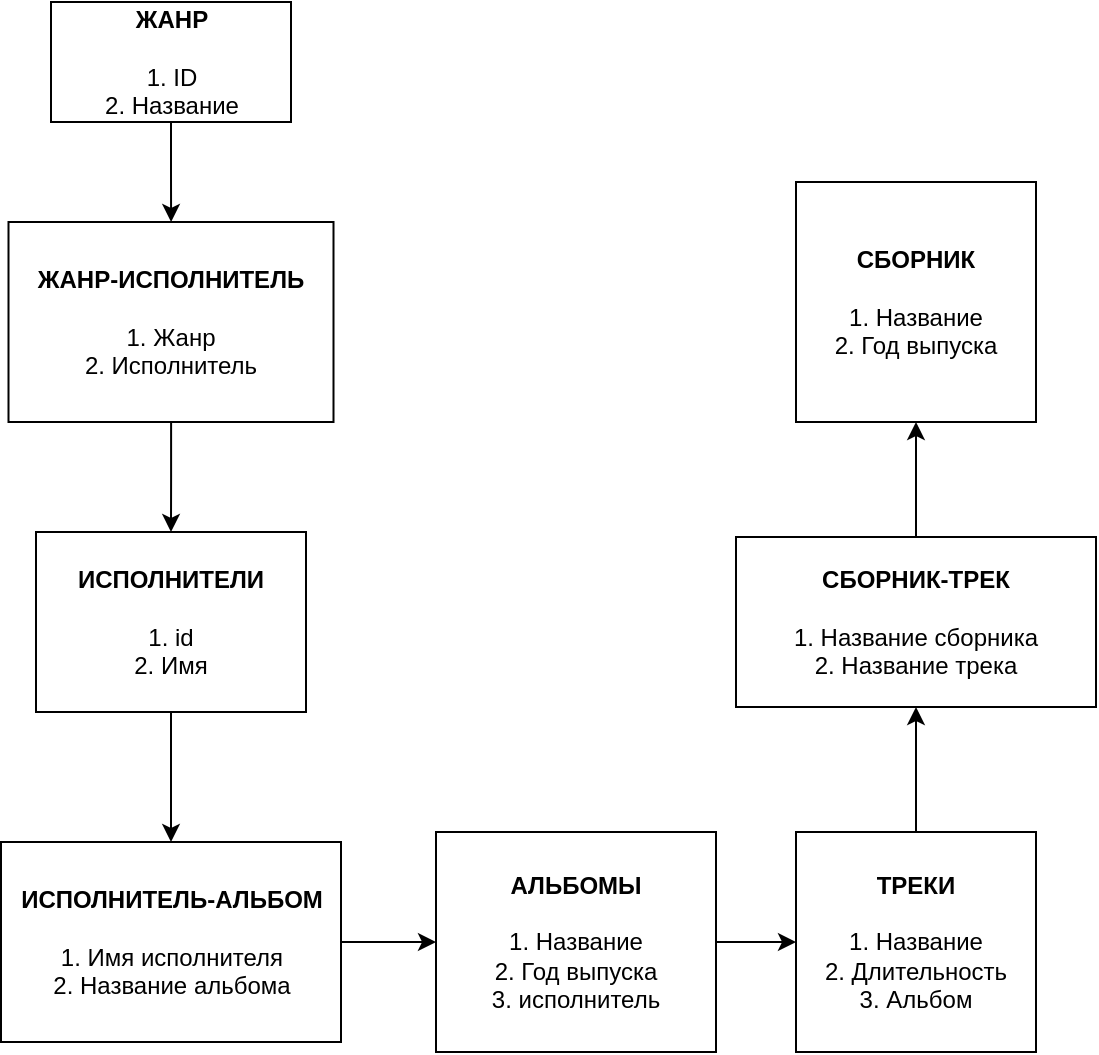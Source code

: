<mxfile version="24.0.4" type="device">
  <diagram name="Страница — 1" id="dW-wqM3ZpH82boq5X5AG">
    <mxGraphModel dx="848" dy="567" grid="1" gridSize="10" guides="1" tooltips="1" connect="1" arrows="1" fold="1" page="1" pageScale="1" pageWidth="827" pageHeight="1169" math="0" shadow="0">
      <root>
        <mxCell id="0" />
        <mxCell id="1" parent="0" />
        <mxCell id="WZtpzyOW7Rg3mdRSGwb5-22" value="" style="edgeStyle=orthogonalEdgeStyle;rounded=0;orthogonalLoop=1;jettySize=auto;html=1;" edge="1" parent="1" source="WZtpzyOW7Rg3mdRSGwb5-9" target="WZtpzyOW7Rg3mdRSGwb5-15">
          <mxGeometry relative="1" as="geometry" />
        </mxCell>
        <mxCell id="WZtpzyOW7Rg3mdRSGwb5-9" value="&lt;b&gt;ЖАНР&lt;/b&gt;&lt;div&gt;&lt;br&gt;&lt;/div&gt;&lt;div&gt;1. ID&lt;/div&gt;&lt;div&gt;2. Название&lt;/div&gt;" style="rounded=0;whiteSpace=wrap;html=1;" vertex="1" parent="1">
          <mxGeometry x="97.5" y="130" width="120" height="60" as="geometry" />
        </mxCell>
        <mxCell id="WZtpzyOW7Rg3mdRSGwb5-20" value="" style="edgeStyle=orthogonalEdgeStyle;rounded=0;orthogonalLoop=1;jettySize=auto;html=1;" edge="1" parent="1" source="WZtpzyOW7Rg3mdRSGwb5-11" target="WZtpzyOW7Rg3mdRSGwb5-18">
          <mxGeometry relative="1" as="geometry" />
        </mxCell>
        <mxCell id="WZtpzyOW7Rg3mdRSGwb5-11" value="&lt;b&gt;ИСПОЛНИТЕЛИ&lt;/b&gt;&lt;div&gt;&lt;br&gt;&lt;/div&gt;&lt;div&gt;1. id&lt;/div&gt;&lt;div&gt;2. Имя&lt;/div&gt;" style="rounded=0;whiteSpace=wrap;html=1;" vertex="1" parent="1">
          <mxGeometry x="90" y="395" width="135" height="90" as="geometry" />
        </mxCell>
        <mxCell id="WZtpzyOW7Rg3mdRSGwb5-12" value="" style="edgeStyle=orthogonalEdgeStyle;rounded=0;orthogonalLoop=1;jettySize=auto;html=1;" edge="1" parent="1" source="WZtpzyOW7Rg3mdRSGwb5-13" target="WZtpzyOW7Rg3mdRSGwb5-14">
          <mxGeometry relative="1" as="geometry" />
        </mxCell>
        <mxCell id="WZtpzyOW7Rg3mdRSGwb5-13" value="&lt;b&gt;АЛЬБОМЫ&lt;/b&gt;&lt;div&gt;&lt;br&gt;&lt;/div&gt;&lt;div&gt;1. Название&lt;/div&gt;&lt;div&gt;2. Год выпуска&lt;/div&gt;&lt;div&gt;3. исполнитель&lt;/div&gt;" style="rounded=0;whiteSpace=wrap;html=1;" vertex="1" parent="1">
          <mxGeometry x="290" y="545" width="140" height="110" as="geometry" />
        </mxCell>
        <mxCell id="WZtpzyOW7Rg3mdRSGwb5-25" value="" style="edgeStyle=orthogonalEdgeStyle;rounded=0;orthogonalLoop=1;jettySize=auto;html=1;" edge="1" parent="1" source="WZtpzyOW7Rg3mdRSGwb5-14" target="WZtpzyOW7Rg3mdRSGwb5-24">
          <mxGeometry relative="1" as="geometry" />
        </mxCell>
        <mxCell id="WZtpzyOW7Rg3mdRSGwb5-14" value="&lt;b&gt;ТРЕКИ&lt;/b&gt;&lt;div&gt;&lt;br&gt;&lt;/div&gt;&lt;div&gt;1. Название&lt;/div&gt;&lt;div&gt;2. Длительность&lt;/div&gt;&lt;div&gt;3. Альбом&lt;/div&gt;" style="rounded=0;whiteSpace=wrap;html=1;" vertex="1" parent="1">
          <mxGeometry x="470" y="545" width="120" height="110" as="geometry" />
        </mxCell>
        <mxCell id="WZtpzyOW7Rg3mdRSGwb5-17" value="" style="edgeStyle=orthogonalEdgeStyle;rounded=0;orthogonalLoop=1;jettySize=auto;html=1;" edge="1" parent="1" source="WZtpzyOW7Rg3mdRSGwb5-15" target="WZtpzyOW7Rg3mdRSGwb5-11">
          <mxGeometry relative="1" as="geometry" />
        </mxCell>
        <mxCell id="WZtpzyOW7Rg3mdRSGwb5-15" value="&lt;b&gt;ЖАНР-ИСПОЛНИТЕЛЬ&lt;/b&gt;&lt;br&gt;&lt;div&gt;&lt;br&gt;&lt;/div&gt;&lt;div&gt;1. Жанр&lt;/div&gt;&lt;div&gt;2. Исполнитель&lt;/div&gt;" style="rounded=0;whiteSpace=wrap;html=1;" vertex="1" parent="1">
          <mxGeometry x="76.25" y="240" width="162.5" height="100" as="geometry" />
        </mxCell>
        <mxCell id="WZtpzyOW7Rg3mdRSGwb5-19" value="" style="edgeStyle=orthogonalEdgeStyle;rounded=0;orthogonalLoop=1;jettySize=auto;html=1;" edge="1" parent="1" source="WZtpzyOW7Rg3mdRSGwb5-18" target="WZtpzyOW7Rg3mdRSGwb5-13">
          <mxGeometry relative="1" as="geometry" />
        </mxCell>
        <mxCell id="WZtpzyOW7Rg3mdRSGwb5-18" value="&lt;b&gt;ИСПОЛНИТЕЛЬ-АЛЬБОМ&lt;/b&gt;&lt;div&gt;&lt;br&gt;&lt;/div&gt;&lt;div&gt;1. Имя исполнителя&lt;/div&gt;&lt;div&gt;2. Название альбома&lt;/div&gt;" style="rounded=0;whiteSpace=wrap;html=1;" vertex="1" parent="1">
          <mxGeometry x="72.5" y="550" width="170" height="100" as="geometry" />
        </mxCell>
        <mxCell id="WZtpzyOW7Rg3mdRSGwb5-21" value="&lt;b&gt;СБОРНИК&lt;/b&gt;&lt;div&gt;&lt;br&gt;&lt;/div&gt;&lt;div&gt;1. Название&lt;/div&gt;&lt;div&gt;2. Год выпуска&lt;/div&gt;" style="rounded=0;whiteSpace=wrap;html=1;" vertex="1" parent="1">
          <mxGeometry x="470" y="220" width="120" height="120" as="geometry" />
        </mxCell>
        <mxCell id="WZtpzyOW7Rg3mdRSGwb5-26" value="" style="edgeStyle=orthogonalEdgeStyle;rounded=0;orthogonalLoop=1;jettySize=auto;html=1;" edge="1" parent="1" source="WZtpzyOW7Rg3mdRSGwb5-24" target="WZtpzyOW7Rg3mdRSGwb5-21">
          <mxGeometry relative="1" as="geometry" />
        </mxCell>
        <mxCell id="WZtpzyOW7Rg3mdRSGwb5-24" value="&lt;b&gt;СБОРНИК-ТРЕК&lt;/b&gt;&lt;div&gt;&lt;br&gt;&lt;/div&gt;&lt;div&gt;1. Название сборника&lt;/div&gt;&lt;div&gt;2. Название трека&lt;/div&gt;" style="rounded=0;whiteSpace=wrap;html=1;" vertex="1" parent="1">
          <mxGeometry x="440" y="397.5" width="180" height="85" as="geometry" />
        </mxCell>
      </root>
    </mxGraphModel>
  </diagram>
</mxfile>
